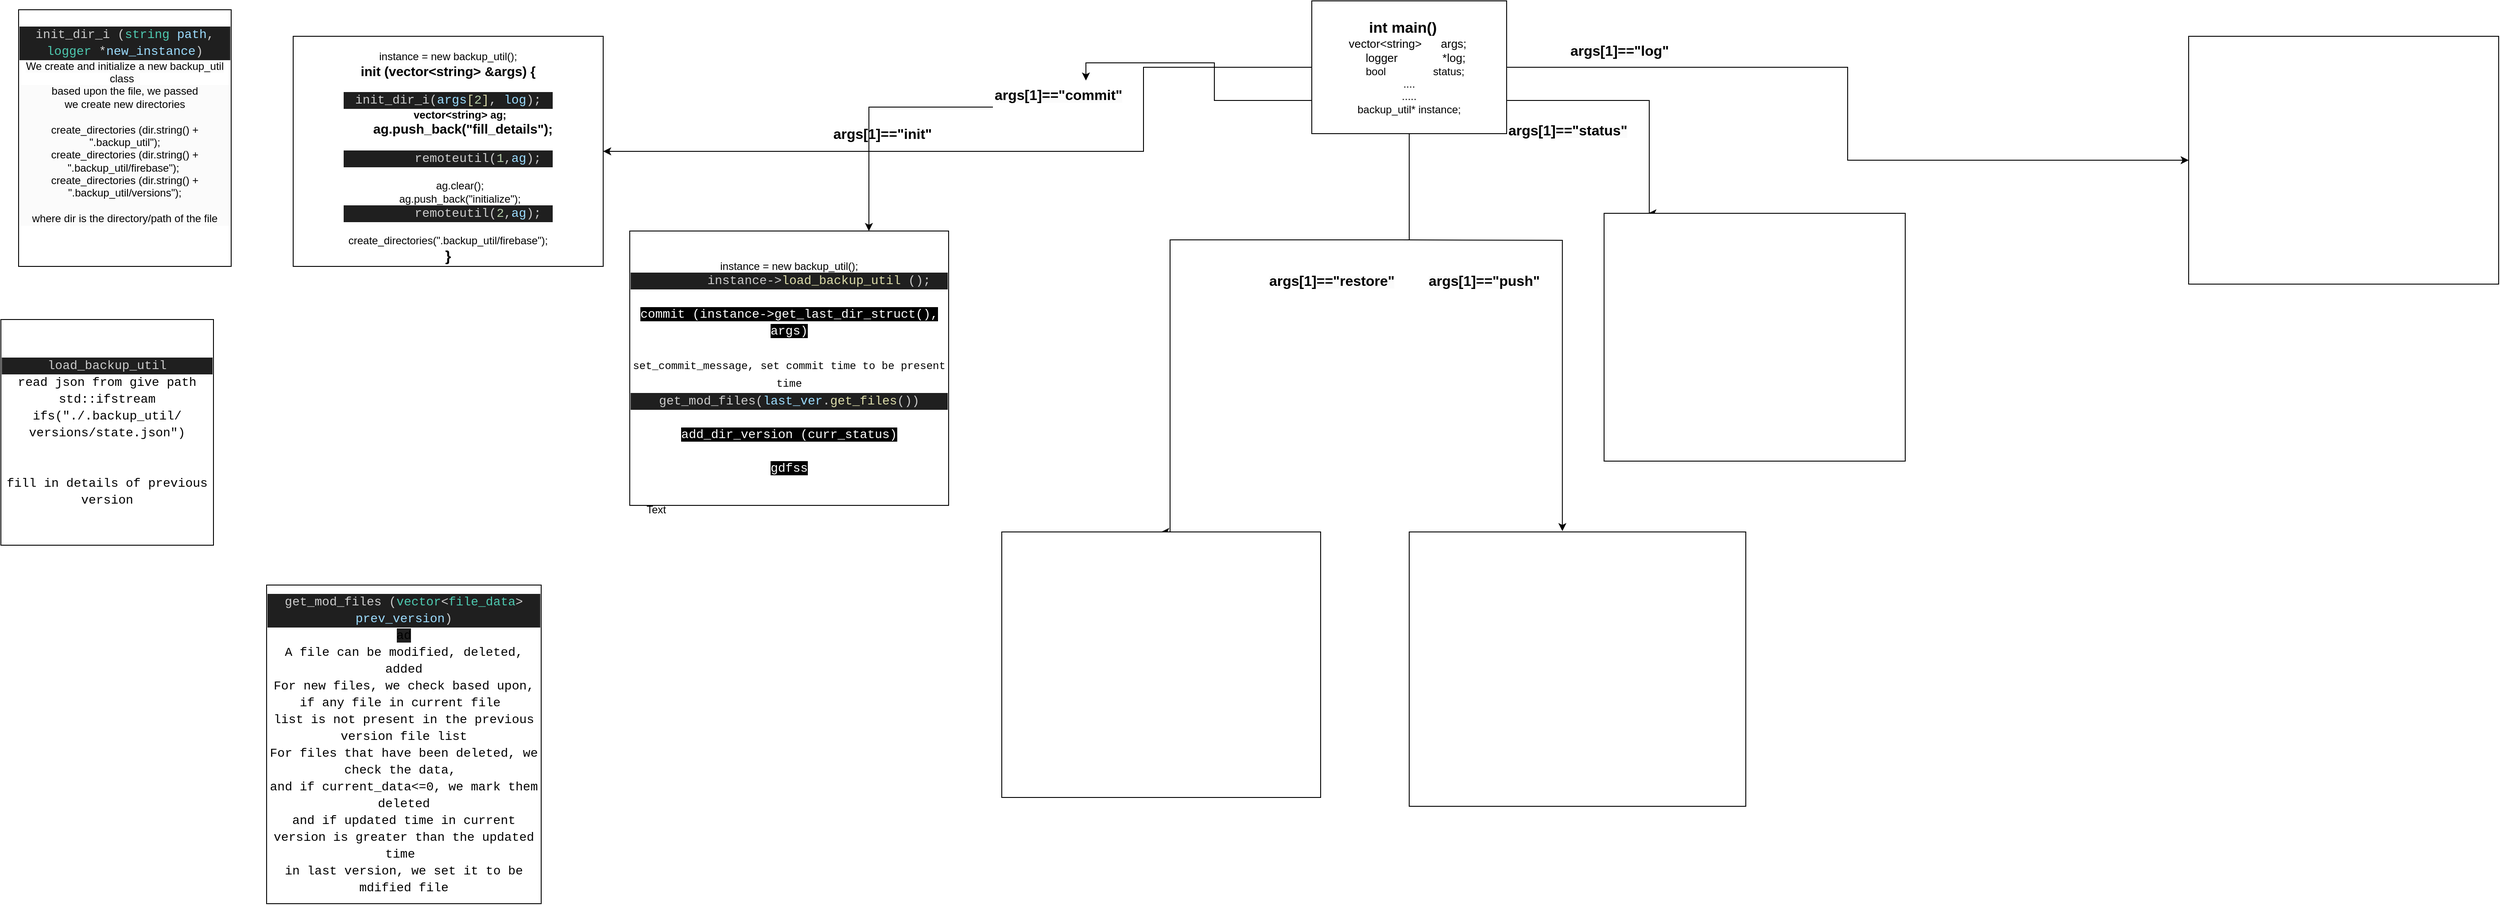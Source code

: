 <mxfile version="22.0.4" type="github">
  <diagram name="Page-1" id="U_qMfQ_dqHaO0jfc5E2Y">
    <mxGraphModel dx="3200" dy="809" grid="1" gridSize="10" guides="1" tooltips="1" connect="1" arrows="1" fold="1" page="1" pageScale="1" pageWidth="850" pageHeight="1100" math="0" shadow="0">
      <root>
        <mxCell id="0" />
        <mxCell id="1" parent="0" />
        <mxCell id="lzudfqjjJk2nV8cWTDHu-16" style="edgeStyle=orthogonalEdgeStyle;rounded=0;orthogonalLoop=1;jettySize=auto;html=1;exitX=0;exitY=0.5;exitDx=0;exitDy=0;entryX=1;entryY=0.5;entryDx=0;entryDy=0;" edge="1" parent="1" source="lzudfqjjJk2nV8cWTDHu-1" target="lzudfqjjJk2nV8cWTDHu-4">
          <mxGeometry relative="1" as="geometry">
            <Array as="points">
              <mxPoint x="60" y="115" />
              <mxPoint x="60" y="210" />
            </Array>
          </mxGeometry>
        </mxCell>
        <mxCell id="lzudfqjjJk2nV8cWTDHu-17" style="edgeStyle=orthogonalEdgeStyle;rounded=0;orthogonalLoop=1;jettySize=auto;html=1;exitX=0;exitY=0.75;exitDx=0;exitDy=0;entryX=0.75;entryY=0;entryDx=0;entryDy=0;" edge="1" parent="1" source="lzudfqjjJk2nV8cWTDHu-26" target="lzudfqjjJk2nV8cWTDHu-2">
          <mxGeometry relative="1" as="geometry" />
        </mxCell>
        <mxCell id="lzudfqjjJk2nV8cWTDHu-18" style="edgeStyle=orthogonalEdgeStyle;rounded=0;orthogonalLoop=1;jettySize=auto;html=1;exitX=0.5;exitY=1;exitDx=0;exitDy=0;entryX=0.5;entryY=0;entryDx=0;entryDy=0;" edge="1" parent="1" source="lzudfqjjJk2nV8cWTDHu-1" target="lzudfqjjJk2nV8cWTDHu-15">
          <mxGeometry relative="1" as="geometry">
            <Array as="points">
              <mxPoint x="360" y="310" />
              <mxPoint x="90" y="310" />
              <mxPoint x="90" y="640" />
            </Array>
          </mxGeometry>
        </mxCell>
        <mxCell id="lzudfqjjJk2nV8cWTDHu-19" style="edgeStyle=orthogonalEdgeStyle;rounded=0;orthogonalLoop=1;jettySize=auto;html=1;exitX=1;exitY=0.75;exitDx=0;exitDy=0;entryX=0.25;entryY=0;entryDx=0;entryDy=0;" edge="1" parent="1" source="lzudfqjjJk2nV8cWTDHu-1">
          <mxGeometry relative="1" as="geometry">
            <mxPoint x="630" y="280.0" as="targetPoint" />
            <Array as="points">
              <mxPoint x="631" y="152" />
              <mxPoint x="631" y="280" />
            </Array>
          </mxGeometry>
        </mxCell>
        <mxCell id="lzudfqjjJk2nV8cWTDHu-21" style="edgeStyle=orthogonalEdgeStyle;rounded=0;orthogonalLoop=1;jettySize=auto;html=1;exitX=1;exitY=0.5;exitDx=0;exitDy=0;entryX=0;entryY=0.5;entryDx=0;entryDy=0;" edge="1" parent="1" source="lzudfqjjJk2nV8cWTDHu-1" target="lzudfqjjJk2nV8cWTDHu-6">
          <mxGeometry relative="1" as="geometry" />
        </mxCell>
        <mxCell id="lzudfqjjJk2nV8cWTDHu-38" style="edgeStyle=orthogonalEdgeStyle;rounded=0;orthogonalLoop=1;jettySize=auto;html=1;exitX=0.5;exitY=1;exitDx=0;exitDy=0;entryX=0.455;entryY=-0.003;entryDx=0;entryDy=0;entryPerimeter=0;" edge="1" parent="1" target="lzudfqjjJk2nV8cWTDHu-31">
          <mxGeometry relative="1" as="geometry">
            <mxPoint x="350" y="310" as="sourcePoint" />
            <mxPoint x="540" y="760" as="targetPoint" />
          </mxGeometry>
        </mxCell>
        <mxCell id="lzudfqjjJk2nV8cWTDHu-1" value="&lt;div style=&quot;font-size: 17px;&quot;&gt;&lt;b style=&quot;&quot;&gt;&lt;font style=&quot;font-size: 17px;&quot;&gt;int main()&amp;nbsp; &amp;nbsp;&lt;/font&gt;&lt;/b&gt;&lt;/div&gt;&lt;div style=&quot;font-size: 13px;&quot;&gt;&lt;font style=&quot;font-size: 13px;&quot;&gt;vector&amp;lt;string&amp;gt;&amp;nbsp; &amp;nbsp; &amp;nbsp; args;&amp;nbsp;&lt;/font&gt;&lt;/div&gt;&lt;div style=&quot;font-size: 13px;&quot;&gt;&amp;nbsp; &amp;nbsp; logger&amp;nbsp; &amp;nbsp; &amp;nbsp; &amp;nbsp; &amp;nbsp; &amp;nbsp; &amp;nbsp; *log;&lt;/div&gt;&lt;div&gt;&amp;nbsp; &amp;nbsp; bool&amp;nbsp; &amp;nbsp; &amp;nbsp; &amp;nbsp; &amp;nbsp; &amp;nbsp; &amp;nbsp; &amp;nbsp; status;&lt;/div&gt;&lt;div&gt;....&lt;/div&gt;&lt;div&gt;.....&lt;/div&gt;&lt;div&gt;backup_util* instance;&lt;/div&gt;" style="rounded=0;whiteSpace=wrap;html=1;" vertex="1" parent="1">
          <mxGeometry x="250" y="40" width="220" height="150" as="geometry" />
        </mxCell>
        <mxCell id="lzudfqjjJk2nV8cWTDHu-2" value="&lt;span style=&quot;color: rgb(0, 0, 0); font-family: Helvetica; font-size: 12px; font-style: normal; font-variant-ligatures: normal; font-variant-caps: normal; font-weight: 400; letter-spacing: normal; orphans: 2; text-align: center; text-indent: 0px; text-transform: none; widows: 2; word-spacing: 0px; -webkit-text-stroke-width: 0px; background-color: rgb(251, 251, 251); text-decoration-thickness: initial; text-decoration-style: initial; text-decoration-color: initial; float: none; display: inline !important;&quot;&gt;instance = new backup_util();&lt;/span&gt;&lt;br style=&quot;border-color: var(--border-color); color: rgb(0, 0, 0); font-family: Helvetica; font-size: 12px; font-style: normal; font-variant-ligatures: normal; font-variant-caps: normal; font-weight: 400; letter-spacing: normal; orphans: 2; text-align: center; text-indent: 0px; text-transform: none; widows: 2; word-spacing: 0px; -webkit-text-stroke-width: 0px; background-color: rgb(251, 251, 251); text-decoration-thickness: initial; text-decoration-style: initial; text-decoration-color: initial;&quot;&gt;&lt;div style=&quot;line-height: 19px;&quot;&gt;&lt;div style=&quot;font-family: Consolas, &amp;quot;Courier New&amp;quot;, monospace; font-size: 14px; color: rgb(204, 204, 204); background-color: rgb(31, 31, 31);&quot;&gt;&amp;nbsp; &amp;nbsp; &amp;nbsp; &amp;nbsp; instance-&amp;gt;&lt;span style=&quot;color: #dcdcaa;&quot;&gt;load_backup_util&lt;/span&gt; ();&lt;/div&gt;&lt;div style=&quot;font-family: Consolas, &amp;quot;Courier New&amp;quot;, monospace; font-size: 14px; color: rgb(204, 204, 204);&quot;&gt;&lt;span style=&quot;background-color: rgb(255, 255, 255);&quot;&gt;&lt;br&gt;&lt;/span&gt;&lt;/div&gt;&lt;div style=&quot;font-family: Consolas, &amp;quot;Courier New&amp;quot;, monospace; font-size: 14px;&quot;&gt;&lt;div style=&quot;line-height: 19px;&quot;&gt;&lt;font style=&quot;background-color: rgb(0, 0, 0);&quot; color=&quot;#ffffff&quot;&gt;commit (instance-&amp;gt;get_last_dir_struct(), args)&lt;/font&gt;&lt;/div&gt;&lt;/div&gt;&lt;div style=&quot;line-height: 19px;&quot;&gt;&lt;font face=&quot;Consolas, Courier New, monospace&quot;&gt;&lt;br&gt;&lt;/font&gt;&lt;/div&gt;&lt;div style=&quot;line-height: 19px;&quot;&gt;&lt;font face=&quot;Consolas, Courier New, monospace&quot;&gt;set_commit_message, set commit time to be present time&lt;/font&gt;&lt;br&gt;&lt;/div&gt;&lt;div style=&quot;line-height: 19px;&quot;&gt;&lt;div style=&quot;color: rgb(204, 204, 204); background-color: rgb(31, 31, 31); font-family: Consolas, &amp;quot;Courier New&amp;quot;, monospace; font-size: 14px; line-height: 19px;&quot;&gt;get_mod_files(&lt;span style=&quot;color: #9cdcfe;&quot;&gt;last_ver&lt;/span&gt;.&lt;span style=&quot;color: #dcdcaa;&quot;&gt;get_files&lt;/span&gt;())&lt;/div&gt;&lt;div style=&quot;color: rgb(204, 204, 204); font-family: Consolas, &amp;quot;Courier New&amp;quot;, monospace; font-size: 14px; line-height: 19px;&quot;&gt;&lt;span style=&quot;background-color: rgb(255, 255, 255);&quot;&gt;&lt;br&gt;&lt;/span&gt;&lt;/div&gt;&lt;div style=&quot;font-family: Consolas, &amp;quot;Courier New&amp;quot;, monospace; font-size: 14px; line-height: 19px;&quot;&gt;&lt;div style=&quot;line-height: 19px;&quot;&gt;&lt;span style=&quot;background-color: rgb(0, 0, 0);&quot;&gt;&lt;font color=&quot;#ffffff&quot;&gt;add_dir_version (curr_status)&lt;/font&gt;&lt;/span&gt;&lt;/div&gt;&lt;div style=&quot;line-height: 19px;&quot;&gt;&lt;span style=&quot;background-color: rgb(0, 0, 0);&quot;&gt;&lt;font color=&quot;#ffffff&quot;&gt;&lt;br&gt;&lt;/font&gt;&lt;/span&gt;&lt;/div&gt;&lt;div style=&quot;line-height: 19px;&quot;&gt;&lt;span style=&quot;background-color: rgb(0, 0, 0);&quot;&gt;&lt;font color=&quot;#ffffff&quot;&gt;gdfss&lt;/font&gt;&lt;/span&gt;&lt;/div&gt;&lt;/div&gt;&lt;/div&gt;&lt;div style=&quot;font-family: Consolas, &amp;quot;Courier New&amp;quot;, monospace; font-size: 14px; color: rgb(204, 204, 204); background-color: rgb(31, 31, 31);&quot;&gt;&lt;/div&gt;&lt;/div&gt;" style="rounded=0;whiteSpace=wrap;html=1;strokeColor=#000000;" vertex="1" parent="1">
          <mxGeometry x="-520" y="300" width="360" height="310" as="geometry" />
        </mxCell>
        <mxCell id="lzudfqjjJk2nV8cWTDHu-4" value="&lt;br&gt;instance = new backup_util();&lt;br&gt;&lt;span style=&quot;border-color: var(--border-color); orphans: 2; text-align: center; text-indent: 0px; widows: 2; text-decoration-thickness: initial; text-decoration-style: initial; text-decoration-color: initial; background-color: rgb(251, 251, 251); float: none; display: inline !important;&quot;&gt;&lt;b style=&quot;font-size: 15px;&quot;&gt;init (vector&amp;lt;string&amp;gt; &amp;amp;args) {&lt;/b&gt;&lt;br&gt;&lt;br&gt;&lt;div style=&quot;color: rgb(204, 204, 204); background-color: rgb(31, 31, 31); font-family: Consolas, &amp;quot;Courier New&amp;quot;, monospace; font-size: 14px; line-height: 19px;&quot;&gt;init_dir_i(&lt;span style=&quot;color: #9cdcfe;&quot;&gt;args&lt;/span&gt;&lt;span style=&quot;color: #dcdcaa;&quot;&gt;[&lt;/span&gt;&lt;span style=&quot;color: #b5cea8;&quot;&gt;2&lt;/span&gt;&lt;span style=&quot;color: #dcdcaa;&quot;&gt;]&lt;/span&gt;, &lt;span style=&quot;color: #9cdcfe;&quot;&gt;log&lt;/span&gt;);&lt;/div&gt;&lt;div style=&quot;&quot;&gt;&lt;b&gt;&amp;nbsp; &amp;nbsp; &amp;nbsp; &amp;nbsp; vector&amp;lt;string&amp;gt; ag;&lt;/b&gt;&lt;/div&gt;&lt;div style=&quot;&quot;&gt;&lt;span style=&quot;font-size: 15px;&quot;&gt;&lt;b&gt;&amp;nbsp; &amp;nbsp; &amp;nbsp; &amp;nbsp; ag.push_back(&quot;fill_details&quot;);&lt;/b&gt;&lt;/span&gt;&lt;/div&gt;&lt;div style=&quot;font-weight: bold;&quot;&gt;&lt;br&gt;&lt;/div&gt;&lt;div style=&quot;color: rgb(204, 204, 204); background-color: rgb(31, 31, 31); font-family: Consolas, &amp;quot;Courier New&amp;quot;, monospace; font-size: 14px; line-height: 19px;&quot;&gt;&lt;div&gt;&amp;nbsp; &amp;nbsp; &amp;nbsp; &amp;nbsp; remoteutil(&lt;span style=&quot;color: #b5cea8;&quot;&gt;1&lt;/span&gt;,&lt;span style=&quot;color: #9cdcfe;&quot;&gt;ag&lt;/span&gt;);&lt;/div&gt;&lt;div&gt;&lt;/div&gt;&lt;/div&gt;&lt;br&gt;&lt;div style=&quot;font-size: 15px;&quot;&gt;&lt;/div&gt;&lt;div&gt;&amp;nbsp; &amp;nbsp; &amp;nbsp; &amp;nbsp; ag.clear();&lt;/div&gt;&lt;div&gt;&amp;nbsp; &amp;nbsp; &amp;nbsp; &amp;nbsp; ag.push_back(&quot;initialize&quot;);&lt;/div&gt;&lt;div&gt;&lt;div style=&quot;color: rgb(204, 204, 204); background-color: rgb(31, 31, 31); font-family: Consolas, &amp;quot;Courier New&amp;quot;, monospace; font-size: 14px; line-height: 19px;&quot;&gt;&lt;div&gt;&amp;nbsp; &amp;nbsp; &amp;nbsp; &amp;nbsp; remoteutil(&lt;span style=&quot;color: #b5cea8;&quot;&gt;2&lt;/span&gt;,&lt;span style=&quot;color: #9cdcfe;&quot;&gt;ag&lt;/span&gt;);&lt;/div&gt;&lt;div&gt;&lt;/div&gt;&lt;/div&gt;&lt;/div&gt;&lt;/span&gt;&lt;br style=&quot;border-color: var(--border-color); color: rgb(0, 0, 0); font-family: Helvetica; font-size: 12px; font-style: normal; font-variant-ligatures: normal; font-variant-caps: normal; font-weight: 400; letter-spacing: normal; orphans: 2; text-align: center; text-indent: 0px; text-transform: none; widows: 2; word-spacing: 0px; -webkit-text-stroke-width: 0px; background-color: rgb(251, 251, 251); text-decoration-thickness: initial; text-decoration-style: initial; text-decoration-color: initial;&quot;&gt;&lt;span style=&quot;background-color: initial;&quot;&gt;create_directories(&quot;.backup_util/firebase&quot;);&lt;/span&gt;&lt;br&gt;&lt;div&gt;&lt;b&gt;&lt;font style=&quot;font-size: 17px;&quot;&gt;}&lt;/font&gt;&lt;/b&gt;&lt;/div&gt;" style="rounded=0;whiteSpace=wrap;html=1;" vertex="1" parent="1">
          <mxGeometry x="-900" y="80" width="350" height="260" as="geometry" />
        </mxCell>
        <mxCell id="lzudfqjjJk2nV8cWTDHu-6" value="" style="rounded=0;whiteSpace=wrap;html=1;" vertex="1" parent="1">
          <mxGeometry x="1240" y="80" width="350" height="280" as="geometry" />
        </mxCell>
        <mxCell id="lzudfqjjJk2nV8cWTDHu-15" value="" style="rounded=0;whiteSpace=wrap;html=1;" vertex="1" parent="1">
          <mxGeometry x="-100" y="640" width="360" height="300" as="geometry" />
        </mxCell>
        <mxCell id="lzudfqjjJk2nV8cWTDHu-24" value="" style="rounded=0;whiteSpace=wrap;html=1;" vertex="1" parent="1">
          <mxGeometry x="580" y="280" width="340" height="280" as="geometry" />
        </mxCell>
        <mxCell id="lzudfqjjJk2nV8cWTDHu-25" value="&lt;b&gt;&lt;font style=&quot;font-size: 16px;&quot;&gt;args[1]==&quot;init&quot;&lt;/font&gt;&lt;/b&gt;" style="text;html=1;align=center;verticalAlign=middle;resizable=0;points=[];autosize=1;strokeColor=none;fillColor=none;" vertex="1" parent="1">
          <mxGeometry x="-300" y="175" width="130" height="30" as="geometry" />
        </mxCell>
        <mxCell id="lzudfqjjJk2nV8cWTDHu-27" value="&lt;b style=&quot;border-color: var(--border-color); color: rgb(0, 0, 0); font-family: Helvetica; font-size: 12px; font-style: normal; font-variant-ligatures: normal; font-variant-caps: normal; letter-spacing: normal; orphans: 2; text-align: center; text-indent: 0px; text-transform: none; widows: 2; word-spacing: 0px; -webkit-text-stroke-width: 0px; background-color: rgb(251, 251, 251); text-decoration-thickness: initial; text-decoration-style: initial; text-decoration-color: initial;&quot;&gt;&lt;font style=&quot;border-color: var(--border-color); font-size: 16px;&quot;&gt;args[1]==&quot;restore&quot;&lt;/font&gt;&lt;/b&gt;" style="text;whiteSpace=wrap;html=1;" vertex="1" parent="1">
          <mxGeometry x="200" y="340" width="140" height="40" as="geometry" />
        </mxCell>
        <mxCell id="lzudfqjjJk2nV8cWTDHu-28" value="&lt;b style=&quot;border-color: var(--border-color); color: rgb(0, 0, 0); font-family: Helvetica; font-size: 12px; font-style: normal; font-variant-ligatures: normal; font-variant-caps: normal; letter-spacing: normal; orphans: 2; text-align: center; text-indent: 0px; text-transform: none; widows: 2; word-spacing: 0px; -webkit-text-stroke-width: 0px; background-color: rgb(251, 251, 251); text-decoration-thickness: initial; text-decoration-style: initial; text-decoration-color: initial;&quot;&gt;&lt;font style=&quot;border-color: var(--border-color); font-size: 16px;&quot;&gt;args[1]==&quot;status&quot;&lt;/font&gt;&lt;/b&gt;" style="text;whiteSpace=wrap;html=1;" vertex="1" parent="1">
          <mxGeometry x="470" y="170" width="140" height="40" as="geometry" />
        </mxCell>
        <mxCell id="lzudfqjjJk2nV8cWTDHu-30" value="&lt;b style=&quot;border-color: var(--border-color); color: rgb(0, 0, 0); font-family: Helvetica; font-size: 12px; font-style: normal; font-variant-ligatures: normal; font-variant-caps: normal; letter-spacing: normal; orphans: 2; text-align: center; text-indent: 0px; text-transform: none; widows: 2; word-spacing: 0px; -webkit-text-stroke-width: 0px; background-color: rgb(251, 251, 251); text-decoration-thickness: initial; text-decoration-style: initial; text-decoration-color: initial;&quot;&gt;&lt;font style=&quot;border-color: var(--border-color); font-size: 16px;&quot;&gt;args[1]==&quot;log&quot;&lt;/font&gt;&lt;/b&gt;" style="text;whiteSpace=wrap;html=1;" vertex="1" parent="1">
          <mxGeometry x="540" y="80" width="140" height="40" as="geometry" />
        </mxCell>
        <mxCell id="lzudfqjjJk2nV8cWTDHu-31" value="" style="rounded=0;whiteSpace=wrap;html=1;" vertex="1" parent="1">
          <mxGeometry x="360" y="640" width="380" height="310" as="geometry" />
        </mxCell>
        <mxCell id="lzudfqjjJk2nV8cWTDHu-39" value="&lt;b style=&quot;border-color: var(--border-color); color: rgb(0, 0, 0); font-family: Helvetica; font-size: 12px; font-style: normal; font-variant-ligatures: normal; font-variant-caps: normal; letter-spacing: normal; orphans: 2; text-align: center; text-indent: 0px; text-transform: none; widows: 2; word-spacing: 0px; -webkit-text-stroke-width: 0px; background-color: rgb(251, 251, 251); text-decoration-thickness: initial; text-decoration-style: initial; text-decoration-color: initial;&quot;&gt;&lt;font style=&quot;border-color: var(--border-color); font-size: 16px;&quot;&gt;args[1]==&quot;push&quot;&lt;/font&gt;&lt;/b&gt;" style="text;whiteSpace=wrap;html=1;" vertex="1" parent="1">
          <mxGeometry x="380" y="340" width="140" height="40" as="geometry" />
        </mxCell>
        <mxCell id="lzudfqjjJk2nV8cWTDHu-43" value="" style="edgeStyle=orthogonalEdgeStyle;rounded=0;orthogonalLoop=1;jettySize=auto;html=1;exitX=0;exitY=0.75;exitDx=0;exitDy=0;entryX=0.75;entryY=0;entryDx=0;entryDy=0;" edge="1" parent="1" source="lzudfqjjJk2nV8cWTDHu-1" target="lzudfqjjJk2nV8cWTDHu-26">
          <mxGeometry relative="1" as="geometry">
            <mxPoint x="250" y="153" as="sourcePoint" />
            <mxPoint x="-130" y="280" as="targetPoint" />
          </mxGeometry>
        </mxCell>
        <mxCell id="lzudfqjjJk2nV8cWTDHu-26" value="&lt;b style=&quot;border-color: var(--border-color); color: rgb(0, 0, 0); font-family: Helvetica; font-size: 12px; font-style: normal; font-variant-ligatures: normal; font-variant-caps: normal; letter-spacing: normal; orphans: 2; text-align: center; text-indent: 0px; text-transform: none; widows: 2; word-spacing: 0px; -webkit-text-stroke-width: 0px; background-color: rgb(251, 251, 251); text-decoration-thickness: initial; text-decoration-style: initial; text-decoration-color: initial;&quot;&gt;&lt;font style=&quot;border-color: var(--border-color); font-size: 16px;&quot;&gt;args[1]==&quot;commit&quot;&lt;/font&gt;&lt;/b&gt;" style="text;whiteSpace=wrap;html=1;" vertex="1" parent="1">
          <mxGeometry x="-110" y="130" width="140" height="40" as="geometry" />
        </mxCell>
        <mxCell id="lzudfqjjJk2nV8cWTDHu-48" value="&lt;div style=&quot;color: rgb(204, 204, 204); background-color: rgb(31, 31, 31); font-family: Consolas, &amp;quot;Courier New&amp;quot;, monospace; font-size: 14px; line-height: 19px;&quot;&gt;&lt;div&gt;init_dir_i (&lt;span style=&quot;color: #4ec9b0;&quot;&gt;string&lt;/span&gt; &lt;span style=&quot;color: #9cdcfe;&quot;&gt;path&lt;/span&gt;, &lt;span style=&quot;color: #4ec9b0;&quot;&gt;logger&lt;/span&gt; &lt;span style=&quot;color: #d4d4d4;&quot;&gt;*&lt;/span&gt;&lt;span style=&quot;color: #9cdcfe;&quot;&gt;new_instance&lt;/span&gt;)&lt;/div&gt;&lt;div&gt;&lt;/div&gt;&lt;/div&gt;&lt;span style=&quot;color: rgb(0, 0, 0); font-family: Helvetica; font-size: 12px; font-style: normal; font-variant-ligatures: normal; font-variant-caps: normal; font-weight: 400; letter-spacing: normal; orphans: 2; text-align: center; text-indent: 0px; text-transform: none; widows: 2; word-spacing: 0px; -webkit-text-stroke-width: 0px; background-color: rgb(251, 251, 251); text-decoration-thickness: initial; text-decoration-style: initial; text-decoration-color: initial; float: none; display: inline !important;&quot;&gt;We create and initialize a new backup_util class&amp;nbsp;&amp;nbsp;&lt;/span&gt;&lt;br style=&quot;border-color: var(--border-color); color: rgb(0, 0, 0); font-family: Helvetica; font-size: 12px; font-style: normal; font-variant-ligatures: normal; font-variant-caps: normal; font-weight: 400; letter-spacing: normal; orphans: 2; text-align: center; text-indent: 0px; text-transform: none; widows: 2; word-spacing: 0px; -webkit-text-stroke-width: 0px; background-color: rgb(251, 251, 251); text-decoration-thickness: initial; text-decoration-style: initial; text-decoration-color: initial;&quot;&gt;&lt;div style=&quot;border-color: var(--border-color); color: rgb(0, 0, 0); font-family: Helvetica; font-size: 12px; font-style: normal; font-variant-ligatures: normal; font-variant-caps: normal; font-weight: 400; letter-spacing: normal; orphans: 2; text-align: center; text-indent: 0px; text-transform: none; widows: 2; word-spacing: 0px; -webkit-text-stroke-width: 0px; background-color: rgb(251, 251, 251); text-decoration-thickness: initial; text-decoration-style: initial; text-decoration-color: initial;&quot;&gt;based upon the file, we passed&lt;/div&gt;&lt;div style=&quot;border-color: var(--border-color); color: rgb(0, 0, 0); font-family: Helvetica; font-size: 12px; font-style: normal; font-variant-ligatures: normal; font-variant-caps: normal; font-weight: 400; letter-spacing: normal; orphans: 2; text-align: center; text-indent: 0px; text-transform: none; widows: 2; word-spacing: 0px; -webkit-text-stroke-width: 0px; background-color: rgb(251, 251, 251); text-decoration-thickness: initial; text-decoration-style: initial; text-decoration-color: initial;&quot;&gt;we create new directories&lt;/div&gt;&lt;div style=&quot;border-color: var(--border-color); color: rgb(0, 0, 0); font-family: Helvetica; font-size: 12px; font-style: normal; font-variant-ligatures: normal; font-variant-caps: normal; font-weight: 400; letter-spacing: normal; orphans: 2; text-align: center; text-indent: 0px; text-transform: none; widows: 2; word-spacing: 0px; -webkit-text-stroke-width: 0px; background-color: rgb(251, 251, 251); text-decoration-thickness: initial; text-decoration-style: initial; text-decoration-color: initial;&quot;&gt;&lt;br style=&quot;border-color: var(--border-color);&quot;&gt;&lt;/div&gt;&lt;div style=&quot;border-color: var(--border-color); color: rgb(0, 0, 0); font-family: Helvetica; font-size: 12px; font-style: normal; font-variant-ligatures: normal; font-variant-caps: normal; font-weight: 400; letter-spacing: normal; orphans: 2; text-align: center; text-indent: 0px; text-transform: none; widows: 2; word-spacing: 0px; -webkit-text-stroke-width: 0px; background-color: rgb(251, 251, 251); text-decoration-thickness: initial; text-decoration-style: initial; text-decoration-color: initial;&quot;&gt;create_directories (dir.string() + &quot;.backup_util&quot;);&lt;br style=&quot;border-color: var(--border-color);&quot;&gt;&lt;/div&gt;&lt;div style=&quot;border-color: var(--border-color); color: rgb(0, 0, 0); font-family: Helvetica; font-size: 12px; font-style: normal; font-variant-ligatures: normal; font-variant-caps: normal; font-weight: 400; letter-spacing: normal; orphans: 2; text-align: center; text-indent: 0px; text-transform: none; widows: 2; word-spacing: 0px; -webkit-text-stroke-width: 0px; background-color: rgb(251, 251, 251); text-decoration-thickness: initial; text-decoration-style: initial; text-decoration-color: initial;&quot;&gt;create_directories (dir.string() + &quot;.backup_util/firebase&quot;);&amp;nbsp;&lt;br style=&quot;border-color: var(--border-color);&quot;&gt;&lt;/div&gt;&lt;div style=&quot;border-color: var(--border-color); color: rgb(0, 0, 0); font-family: Helvetica; font-size: 12px; font-style: normal; font-variant-ligatures: normal; font-variant-caps: normal; font-weight: 400; letter-spacing: normal; orphans: 2; text-align: center; text-indent: 0px; text-transform: none; widows: 2; word-spacing: 0px; -webkit-text-stroke-width: 0px; background-color: rgb(251, 251, 251); text-decoration-thickness: initial; text-decoration-style: initial; text-decoration-color: initial;&quot;&gt;create_directories (dir.string() + &quot;.backup_util/versions&quot;);&lt;br style=&quot;border-color: var(--border-color);&quot;&gt;&lt;/div&gt;&lt;div style=&quot;border-color: var(--border-color); color: rgb(0, 0, 0); font-family: Helvetica; font-size: 12px; font-style: normal; font-variant-ligatures: normal; font-variant-caps: normal; font-weight: 400; letter-spacing: normal; orphans: 2; text-align: center; text-indent: 0px; text-transform: none; widows: 2; word-spacing: 0px; -webkit-text-stroke-width: 0px; background-color: rgb(251, 251, 251); text-decoration-thickness: initial; text-decoration-style: initial; text-decoration-color: initial;&quot;&gt;&lt;br style=&quot;border-color: var(--border-color);&quot;&gt;&lt;/div&gt;&lt;div style=&quot;border-color: var(--border-color); color: rgb(0, 0, 0); font-family: Helvetica; font-size: 12px; font-style: normal; font-variant-ligatures: normal; font-variant-caps: normal; font-weight: 400; letter-spacing: normal; orphans: 2; text-align: center; text-indent: 0px; text-transform: none; widows: 2; word-spacing: 0px; -webkit-text-stroke-width: 0px; background-color: rgb(251, 251, 251); text-decoration-thickness: initial; text-decoration-style: initial; text-decoration-color: initial;&quot;&gt;where dir is the directory/path of the file&lt;br style=&quot;border-color: var(--border-color);&quot;&gt;&lt;/div&gt;&lt;br class=&quot;Apple-interchange-newline&quot;&gt;&lt;br&gt;" style="rounded=0;whiteSpace=wrap;html=1;" vertex="1" parent="1">
          <mxGeometry x="-1210" y="50" width="240" height="290" as="geometry" />
        </mxCell>
        <mxCell id="lzudfqjjJk2nV8cWTDHu-57" value="&lt;div style=&quot;font-family: Consolas, &amp;quot;Courier New&amp;quot;, monospace; font-size: 14px; line-height: 19px;&quot;&gt;&lt;div style=&quot;color: rgb(204, 204, 204); background-color: rgb(31, 31, 31); line-height: 19px;&quot;&gt;load_backup_util&lt;/div&gt;&lt;/div&gt;&lt;div style=&quot;font-family: Consolas, &amp;quot;Courier New&amp;quot;, monospace; font-size: 14px; line-height: 19px;&quot;&gt;read json from give path&lt;/div&gt;&lt;div style=&quot;font-family: Consolas, &amp;quot;Courier New&amp;quot;, monospace; font-size: 14px; line-height: 19px;&quot;&gt;std::ifstream ifs(&quot;./.backup_util/&lt;/div&gt;&lt;div style=&quot;font-family: Consolas, &amp;quot;Courier New&amp;quot;, monospace; font-size: 14px; line-height: 19px;&quot;&gt;versions/state.json&quot;)&lt;/div&gt;&lt;div style=&quot;font-family: Consolas, &amp;quot;Courier New&amp;quot;, monospace; font-size: 14px; line-height: 19px;&quot;&gt;&lt;br&gt;&lt;/div&gt;&lt;div style=&quot;font-family: Consolas, &amp;quot;Courier New&amp;quot;, monospace; font-size: 14px; line-height: 19px;&quot;&gt;&lt;br&gt;&lt;/div&gt;&lt;div style=&quot;font-family: Consolas, &amp;quot;Courier New&amp;quot;, monospace; font-size: 14px; line-height: 19px;&quot;&gt;fill in details of previous version&lt;/div&gt;" style="rounded=0;whiteSpace=wrap;html=1;" vertex="1" parent="1">
          <mxGeometry x="-1230" y="400" width="240" height="255" as="geometry" />
        </mxCell>
        <mxCell id="lzudfqjjJk2nV8cWTDHu-60" value="&lt;div style=&quot;color: rgb(204, 204, 204); background-color: rgb(31, 31, 31); font-family: Consolas, &amp;quot;Courier New&amp;quot;, monospace; font-size: 14px; line-height: 19px;&quot;&gt;get_mod_files (&lt;span style=&quot;color: #4ec9b0;&quot;&gt;vector&lt;/span&gt;&amp;lt;&lt;span style=&quot;color: #4ec9b0;&quot;&gt;file_data&lt;/span&gt;&amp;gt; &lt;span style=&quot;color: #9cdcfe;&quot;&gt;prev_version&lt;/span&gt;)&lt;/div&gt;&lt;div style=&quot;font-family: Consolas, &amp;quot;Courier New&amp;quot;, monospace; font-size: 14px; line-height: 19px;&quot;&gt;&lt;span style=&quot;background-color: rgb(31, 31, 31);&quot;&gt;ad&lt;/span&gt;&lt;/div&gt;&lt;div style=&quot;font-family: Consolas, &amp;quot;Courier New&amp;quot;, monospace; font-size: 14px; line-height: 19px;&quot;&gt;&lt;span style=&quot;background-color: rgb(255, 255, 255);&quot;&gt;A file can be modified, deleted, added&lt;/span&gt;&lt;/div&gt;&lt;div style=&quot;font-family: Consolas, &amp;quot;Courier New&amp;quot;, monospace; font-size: 14px; line-height: 19px;&quot;&gt;&lt;span style=&quot;background-color: rgb(255, 255, 255);&quot;&gt;&lt;div style=&quot;line-height: 19px;&quot;&gt;For new files, we check based upon, if any file in current file&amp;nbsp;&lt;/div&gt;&lt;div style=&quot;line-height: 19px;&quot;&gt;list is not present in the previous version file list&lt;/div&gt;&lt;div style=&quot;line-height: 19px;&quot;&gt;&lt;div style=&quot;line-height: 19px;&quot;&gt;For files that have been deleted, we check the data,&amp;nbsp;&lt;/div&gt;&lt;div style=&quot;line-height: 19px;&quot;&gt;and if current_data&amp;lt;=0, we mark them deleted&lt;/div&gt;&lt;div style=&quot;line-height: 19px;&quot;&gt;and if updated time in current version is greater than the updated time&amp;nbsp;&lt;/div&gt;&lt;div style=&quot;line-height: 19px;&quot;&gt;in last version, we set it to be mdified file&lt;/div&gt;&lt;/div&gt;&lt;/span&gt;&lt;/div&gt;" style="rounded=0;whiteSpace=wrap;html=1;" vertex="1" parent="1">
          <mxGeometry x="-930" y="700" width="310" height="360" as="geometry" />
        </mxCell>
        <mxCell id="lzudfqjjJk2nV8cWTDHu-61" value="Text" style="text;html=1;strokeColor=none;fillColor=none;align=center;verticalAlign=middle;whiteSpace=wrap;rounded=0;" vertex="1" parent="1">
          <mxGeometry x="-520" y="600" width="60" height="30" as="geometry" />
        </mxCell>
      </root>
    </mxGraphModel>
  </diagram>
</mxfile>
